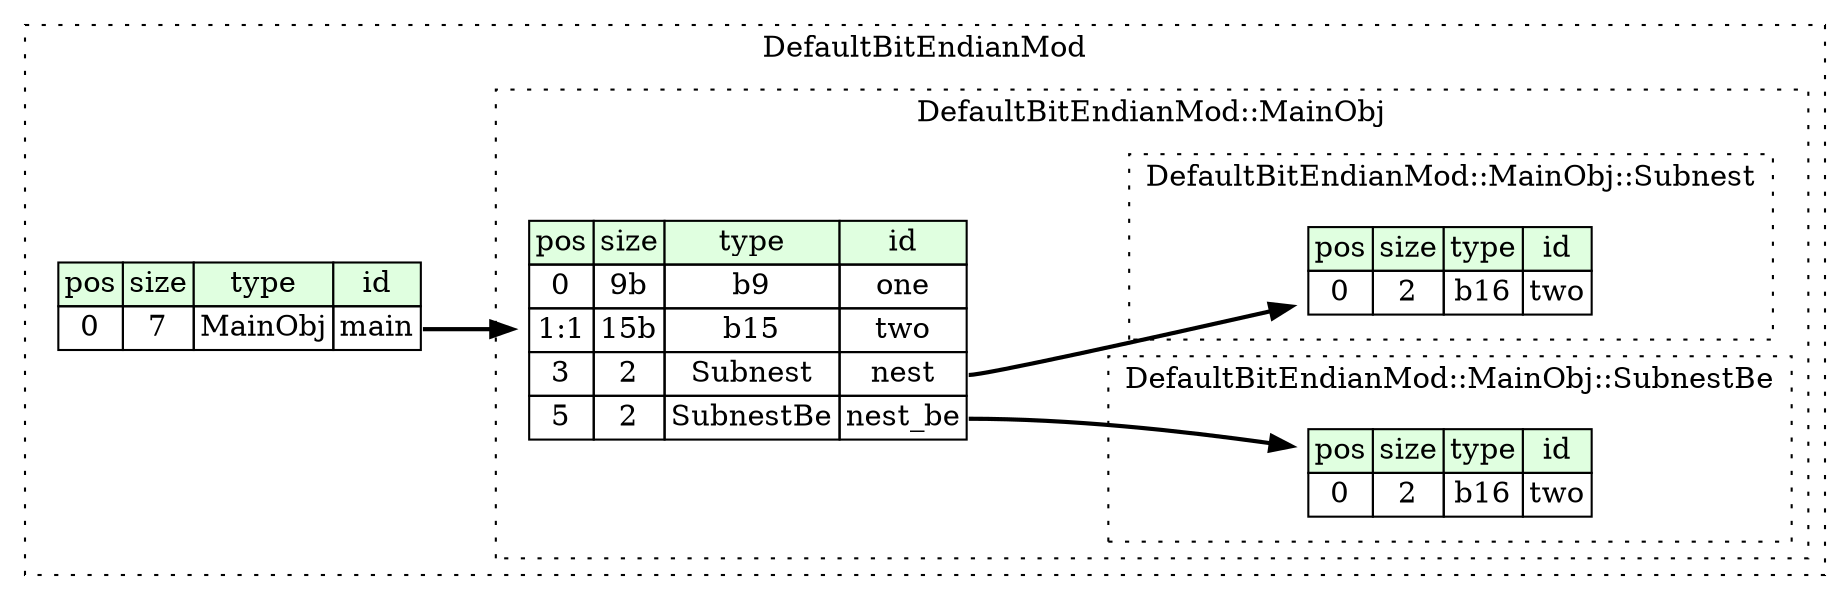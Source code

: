 digraph {
	rankdir=LR;
	node [shape=plaintext];
	subgraph cluster__default_bit_endian_mod {
		label="DefaultBitEndianMod";
		graph[style=dotted];

		default_bit_endian_mod__seq [label=<<TABLE BORDER="0" CELLBORDER="1" CELLSPACING="0">
			<TR><TD BGCOLOR="#E0FFE0">pos</TD><TD BGCOLOR="#E0FFE0">size</TD><TD BGCOLOR="#E0FFE0">type</TD><TD BGCOLOR="#E0FFE0">id</TD></TR>
			<TR><TD PORT="main_pos">0</TD><TD PORT="main_size">7</TD><TD>MainObj</TD><TD PORT="main_type">main</TD></TR>
		</TABLE>>];
		subgraph cluster__main_obj {
			label="DefaultBitEndianMod::MainObj";
			graph[style=dotted];

			main_obj__seq [label=<<TABLE BORDER="0" CELLBORDER="1" CELLSPACING="0">
				<TR><TD BGCOLOR="#E0FFE0">pos</TD><TD BGCOLOR="#E0FFE0">size</TD><TD BGCOLOR="#E0FFE0">type</TD><TD BGCOLOR="#E0FFE0">id</TD></TR>
				<TR><TD PORT="one_pos">0</TD><TD PORT="one_size">9b</TD><TD>b9</TD><TD PORT="one_type">one</TD></TR>
				<TR><TD PORT="two_pos">1:1</TD><TD PORT="two_size">15b</TD><TD>b15</TD><TD PORT="two_type">two</TD></TR>
				<TR><TD PORT="nest_pos">3</TD><TD PORT="nest_size">2</TD><TD>Subnest</TD><TD PORT="nest_type">nest</TD></TR>
				<TR><TD PORT="nest_be_pos">5</TD><TD PORT="nest_be_size">2</TD><TD>SubnestBe</TD><TD PORT="nest_be_type">nest_be</TD></TR>
			</TABLE>>];
			subgraph cluster__subnest {
				label="DefaultBitEndianMod::MainObj::Subnest";
				graph[style=dotted];

				subnest__seq [label=<<TABLE BORDER="0" CELLBORDER="1" CELLSPACING="0">
					<TR><TD BGCOLOR="#E0FFE0">pos</TD><TD BGCOLOR="#E0FFE0">size</TD><TD BGCOLOR="#E0FFE0">type</TD><TD BGCOLOR="#E0FFE0">id</TD></TR>
					<TR><TD PORT="two_pos">0</TD><TD PORT="two_size">2</TD><TD>b16</TD><TD PORT="two_type">two</TD></TR>
				</TABLE>>];
			}
			subgraph cluster__subnest_be {
				label="DefaultBitEndianMod::MainObj::SubnestBe";
				graph[style=dotted];

				subnest_be__seq [label=<<TABLE BORDER="0" CELLBORDER="1" CELLSPACING="0">
					<TR><TD BGCOLOR="#E0FFE0">pos</TD><TD BGCOLOR="#E0FFE0">size</TD><TD BGCOLOR="#E0FFE0">type</TD><TD BGCOLOR="#E0FFE0">id</TD></TR>
					<TR><TD PORT="two_pos">0</TD><TD PORT="two_size">2</TD><TD>b16</TD><TD PORT="two_type">two</TD></TR>
				</TABLE>>];
			}
		}
	}
	default_bit_endian_mod__seq:main_type -> main_obj__seq [style=bold];
	main_obj__seq:nest_type -> subnest__seq [style=bold];
	main_obj__seq:nest_be_type -> subnest_be__seq [style=bold];
}
